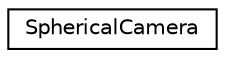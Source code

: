 digraph "Graphical Class Hierarchy"
{
  edge [fontname="Helvetica",fontsize="10",labelfontname="Helvetica",labelfontsize="10"];
  node [fontname="Helvetica",fontsize="10",shape=record];
  rankdir="LR";
  Node0 [label="SphericalCamera",height=0.2,width=0.4,color="black", fillcolor="white", style="filled",URL="$class_spherical_camera.html",tooltip="Creates a spherical camera, that is, one that sits on a sphere of radius r and always points to the o..."];
}
